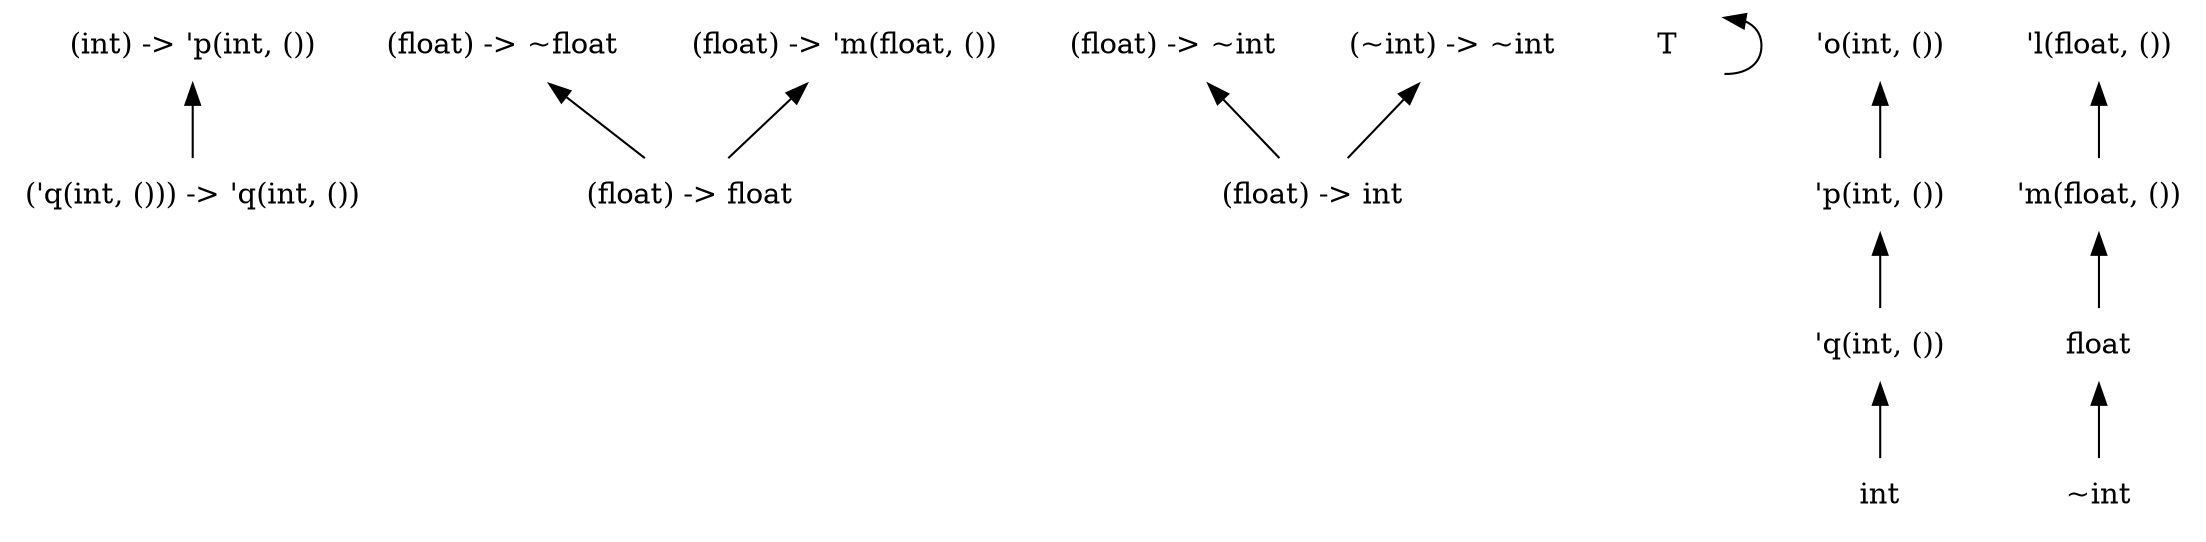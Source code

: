 digraph order {
  graph [
    size = "30,10"
    ];
  node [
    shape = none
    ];
  edge [
    dir = back
    ];
  "('q(int, ())) -> 'q(int, ())"
  "(float) -> ~float"
  "(int) -> 'p(int, ())"
  "(float) -> ~int"
  "(~int) -> ~int"
  "(float) -> 'm(float, ())"
  "T"
  "'p(int, ())"
  "'q(int, ())"
  "'m(float, ())"
  "'o(int, ())"
  "'l(float, ())"
  "float"
  "int"
  "~int"
  "(float) -> int"
  "(float) -> float"
  "(~int) -> ~int" -> "(float) -> int"
  "(float) -> 'm(float, ())" -> "(float) -> float"
  "(float) -> ~float" -> "(float) -> float"
  "T" -> "T"
  "float" -> "~int"
  "'o(int, ())" -> "'p(int, ())"
  "'q(int, ())" -> "int"
  "'p(int, ())" -> "'q(int, ())"
  "'l(float, ())" -> "'m(float, ())"
  "'m(float, ())" -> "float"
  "(int) -> 'p(int, ())" -> "('q(int, ())) -> 'q(int, ())"
  "(float) -> ~int" -> "(float) -> int"
}